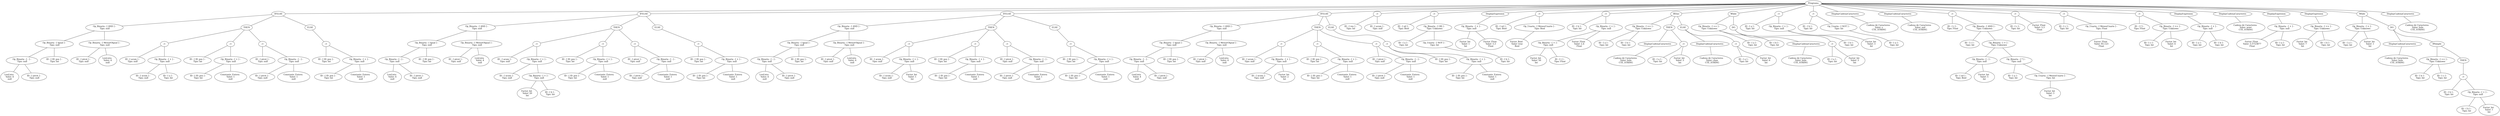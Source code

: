 graph G {nodo_programa[label="Programa"]
nodo_782530783[label="IFELSE"]
nodo_programa--nodo_782530783
nodo_1593005547[label=" Op_Binaria - [ AND ] - 
 Tipo: null"]
nodo_782530783--nodo_1593005547
nodo_929438790[label=" Op_Binaria - [ Igual ] - 
 Tipo: null"]
nodo_1593005547--nodo_929438790
nodo_1743228303[label=" Op_Binaria - [ - ] - 
 Tipo: null"]
nodo_929438790--nodo_1743228303
nodo_1787327276[label="LenLista  
 Valor: 4 
null"]
nodo_1743228303--nodo_1787327276
nodo_772816795[label=" ID - [ pivot ] - 
 Tipo: null"]
nodo_1743228303--nodo_772816795
nodo_689148467[label=" ID - [ ID_pos ] - 
 Tipo: Int"]
nodo_929438790--nodo_689148467
nodo_1917057387[label=" Op_Binaria - [ MenorOIgual ] - 
 Tipo: null"]
nodo_1593005547--nodo_1917057387
nodo_1543238940[label=" ID - [ pivot ] - 
 Tipo: null"]
nodo_1917057387--nodo_1543238940
nodo_1958274335[label="LenLista  
 Valor: 4 
null"]
nodo_1917057387--nodo_1958274335
nodo_7825307831[label="THEN"]
nodo_782530783--nodo_7825307831
nodo_1091527601[label=":="]
nodo_7825307831--nodo_1091527601
nodo_753549914[label=" ID - [ acum ] - 
 Tipo: null"]
nodo_1091527601--nodo_753549914
nodo_683475406[label=" Op_Binaria - [ + ] - 
 Tipo: null"]
nodo_1091527601--nodo_683475406
nodo_463374811[label=" ID - [ acum ] - 
 Tipo: null"]
nodo_683475406--nodo_463374811
nodo_529238743[label=" ID - [ a ] - 
 Tipo: Int"]
nodo_683475406--nodo_529238743
nodo_565601266[label=":="]
nodo_7825307831--nodo_565601266
nodo_1596988684[label=" ID - [ ID_pos ] - 
 Tipo: Int"]
nodo_565601266--nodo_1596988684
nodo_524534869[label=" Op_Binaria - [ + ] - 
 Tipo: null"]
nodo_565601266--nodo_524534869
nodo_1895581239[label=" ID - [ ID_pos ] - 
 Tipo: Int"]
nodo_524534869--nodo_1895581239
nodo_1648824873[label="Constante_Entera  
 Valor: 1 
null"]
nodo_524534869--nodo_1648824873
nodo_1036040976[label=":="]
nodo_7825307831--nodo_1036040976
nodo_1017164177[label=" ID - [ pivot ] - 
 Tipo: null"]
nodo_1036040976--nodo_1017164177
nodo_788497868[label=" Op_Binaria - [ - ] - 
 Tipo: null"]
nodo_1036040976--nodo_788497868
nodo_1953700960[label=" ID - [ pivot ] - 
 Tipo: null"]
nodo_788497868--nodo_1953700960
nodo_1280516549[label="Constante_Entera  
 Valor: 1 
null"]
nodo_788497868--nodo_1280516549
nodo_7825307832[label="ELSE"]
nodo_782530783--nodo_7825307832
nodo_1967533543[label=":="]
nodo_7825307832--nodo_1967533543
nodo_667223910[label=" ID - [ ID_pos ] - 
 Tipo: Int"]
nodo_1967533543--nodo_667223910
nodo_1262067682[label=" Op_Binaria - [ + ] - 
 Tipo: null"]
nodo_1967533543--nodo_1262067682
nodo_506581577[label=" ID - [ ID_pos ] - 
 Tipo: Int"]
nodo_1262067682--nodo_506581577
nodo_1524432253[label="Constante_Entera  
 Valor: 1 
null"]
nodo_1262067682--nodo_1524432253
nodo_1437417335[label="IFELSE"]
nodo_programa--nodo_1437417335
nodo_1382837423[label=" Op_Binaria - [ AND ] - 
 Tipo: null"]
nodo_1437417335--nodo_1382837423
nodo_1121931057[label=" Op_Binaria - [ Igual ] - 
 Tipo: null"]
nodo_1382837423--nodo_1121931057
nodo_2136306946[label=" Op_Binaria - [ - ] - 
 Tipo: null"]
nodo_1121931057--nodo_2136306946
nodo_1136634648[label="LenLista  
 Valor: 4 
null"]
nodo_2136306946--nodo_1136634648
nodo_1913106132[label=" ID - [ pivot ] - 
 Tipo: null"]
nodo_2136306946--nodo_1913106132
nodo_1251590498[label=" ID - [ ID_pos ] - 
 Tipo: Int"]
nodo_1121931057--nodo_1251590498
nodo_514871382[label=" Op_Binaria - [ MenorOIgual ] - 
 Tipo: null"]
nodo_1382837423--nodo_514871382
nodo_543805427[label=" ID - [ pivot ] - 
 Tipo: null"]
nodo_514871382--nodo_543805427
nodo_1868014628[label="LenLista  
 Valor: 4 
null"]
nodo_514871382--nodo_1868014628
nodo_14374173351[label="THEN"]
nodo_1437417335--nodo_14374173351
nodo_1799486077[label=":="]
nodo_14374173351--nodo_1799486077
nodo_2003772835[label=" ID - [ acum ] - 
 Tipo: null"]
nodo_1799486077--nodo_2003772835
nodo_429353706[label=" Op_Binaria - [ + ] - 
 Tipo: null"]
nodo_1799486077--nodo_429353706
nodo_1270057848[label=" ID - [ acum ] - 
 Tipo: null"]
nodo_429353706--nodo_1270057848
nodo_819229669[label=" Op_Binaria - [ + ] - 
 Tipo: null"]
nodo_429353706--nodo_819229669
nodo_93997657[label="Factor_Int  
 Valor: 20 
Int"]
nodo_819229669--nodo_93997657
nodo_159224358[label=" ID - [ b ] - 
 Tipo: Int"]
nodo_819229669--nodo_159224358
nodo_793055841[label=":="]
nodo_14374173351--nodo_793055841
nodo_554268695[label=" ID - [ ID_pos ] - 
 Tipo: Int"]
nodo_793055841--nodo_554268695
nodo_65771238[label=" Op_Binaria - [ + ] - 
 Tipo: null"]
nodo_793055841--nodo_65771238
nodo_1414800808[label=" ID - [ ID_pos ] - 
 Tipo: Int"]
nodo_65771238--nodo_1414800808
nodo_1392898905[label="Constante_Entera  
 Valor: 1 
null"]
nodo_65771238--nodo_1392898905
nodo_958853358[label=":="]
nodo_14374173351--nodo_958853358
nodo_1722097034[label=" ID - [ pivot ] - 
 Tipo: null"]
nodo_958853358--nodo_1722097034
nodo_329846163[label=" Op_Binaria - [ - ] - 
 Tipo: null"]
nodo_958853358--nodo_329846163
nodo_1867164548[label=" ID - [ pivot ] - 
 Tipo: null"]
nodo_329846163--nodo_1867164548
nodo_1634043651[label="Constante_Entera  
 Valor: 1 
null"]
nodo_329846163--nodo_1634043651
nodo_14374173352[label="ELSE"]
nodo_1437417335--nodo_14374173352
nodo_794992616[label=":="]
nodo_14374173352--nodo_794992616
nodo_1962727938[label=" ID - [ ID_pos ] - 
 Tipo: Int"]
nodo_794992616--nodo_1962727938
nodo_1322277266[label=" Op_Binaria - [ + ] - 
 Tipo: null"]
nodo_794992616--nodo_1322277266
nodo_54559444[label=" ID - [ ID_pos ] - 
 Tipo: Int"]
nodo_1322277266--nodo_54559444
nodo_946258059[label="Constante_Entera  
 Valor: 1 
null"]
nodo_1322277266--nodo_946258059
nodo_710422863[label="IFELSE"]
nodo_programa--nodo_710422863
nodo_1711862111[label=" Op_Binaria - [ AND ] - 
 Tipo: null"]
nodo_710422863--nodo_1711862111
nodo_1633261928[label=" Op_Binaria - [ Igual ] - 
 Tipo: null"]
nodo_1711862111--nodo_1633261928
nodo_1874165584[label=" Op_Binaria - [ - ] - 
 Tipo: null"]
nodo_1633261928--nodo_1874165584
nodo_67955104[label="LenLista  
 Valor: 4 
null"]
nodo_1874165584--nodo_67955104
nodo_623862391[label=" ID - [ pivot ] - 
 Tipo: null"]
nodo_1874165584--nodo_623862391
nodo_143670627[label=" ID - [ ID_pos ] - 
 Tipo: Int"]
nodo_1633261928--nodo_143670627
nodo_1276878046[label=" Op_Binaria - [ MenorOIgual ] - 
 Tipo: null"]
nodo_1711862111--nodo_1276878046
nodo_792280340[label=" ID - [ pivot ] - 
 Tipo: null"]
nodo_1276878046--nodo_792280340
nodo_1910234718[label="LenLista  
 Valor: 4 
null"]
nodo_1276878046--nodo_1910234718
nodo_7104228631[label="THEN"]
nodo_710422863--nodo_7104228631
nodo_2024381987[label=":="]
nodo_7104228631--nodo_2024381987
nodo_1757679748[label=" ID - [ acum ] - 
 Tipo: null"]
nodo_2024381987--nodo_1757679748
nodo_250827029[label=" Op_Binaria - [ + ] - 
 Tipo: null"]
nodo_2024381987--nodo_250827029
nodo_569722811[label=" ID - [ acum ] - 
 Tipo: null"]
nodo_250827029--nodo_569722811
nodo_1934268954[label="Factor_Int  
 Valor: 1 
Int"]
nodo_250827029--nodo_1934268954
nodo_353996064[label=":="]
nodo_7104228631--nodo_353996064
nodo_1561460535[label=" ID - [ ID_pos ] - 
 Tipo: Int"]
nodo_353996064--nodo_1561460535
nodo_1233024633[label=" Op_Binaria - [ + ] - 
 Tipo: null"]
nodo_353996064--nodo_1233024633
nodo_1119692914[label=" ID - [ ID_pos ] - 
 Tipo: Int"]
nodo_1233024633--nodo_1119692914
nodo_454352264[label="Constante_Entera  
 Valor: 1 
null"]
nodo_1233024633--nodo_454352264
nodo_1227776410[label=":="]
nodo_7104228631--nodo_1227776410
nodo_1935219576[label=" ID - [ pivot ] - 
 Tipo: null"]
nodo_1227776410--nodo_1935219576
nodo_1477198809[label=" Op_Binaria - [ - ] - 
 Tipo: null"]
nodo_1227776410--nodo_1477198809
nodo_1707683277[label=" ID - [ pivot ] - 
 Tipo: null"]
nodo_1477198809--nodo_1707683277
nodo_1607578207[label="Constante_Entera  
 Valor: 1 
null"]
nodo_1477198809--nodo_1607578207
nodo_7104228632[label="ELSE"]
nodo_710422863--nodo_7104228632
nodo_1684594694[label=":="]
nodo_7104228632--nodo_1684594694
nodo_1581282777[label=" ID - [ ID_pos ] - 
 Tipo: Int"]
nodo_1684594694--nodo_1581282777
nodo_1925946521[label=" Op_Binaria - [ + ] - 
 Tipo: null"]
nodo_1684594694--nodo_1925946521
nodo_542809045[label=" ID - [ ID_pos ] - 
 Tipo: Int"]
nodo_1925946521--nodo_542809045
nodo_51459848[label="Constante_Entera  
 Valor: 1 
null"]
nodo_1925946521--nodo_51459848
nodo_1587704846[label="IFELSE"]
nodo_programa--nodo_1587704846
nodo_1889735703[label=" Op_Binaria - [ AND ] - 
 Tipo: null"]
nodo_1587704846--nodo_1889735703
nodo_72596965[label=" Op_Binaria - [ Igual ] - 
 Tipo: null"]
nodo_1889735703--nodo_72596965
nodo_250639120[label=" Op_Binaria - [ - ] - 
 Tipo: null"]
nodo_72596965--nodo_250639120
nodo_1128228036[label="LenLista  
 Valor: 4 
null"]
nodo_250639120--nodo_1128228036
nodo_735363864[label=" ID - [ pivot ] - 
 Tipo: null"]
nodo_250639120--nodo_735363864
nodo_846331666[label=" ID - [ ID_pos ] - 
 Tipo: Int"]
nodo_72596965--nodo_846331666
nodo_1058304703[label=" Op_Binaria - [ MenorOIgual ] - 
 Tipo: null"]
nodo_1889735703--nodo_1058304703
nodo_129317085[label=" ID - [ pivot ] - 
 Tipo: null"]
nodo_1058304703--nodo_129317085
nodo_175437616[label="LenLista  
 Valor: 4 
null"]
nodo_1058304703--nodo_175437616
nodo_15877048461[label="THEN"]
nodo_1587704846--nodo_15877048461
nodo_935333891[label=":="]
nodo_15877048461--nodo_935333891
nodo_727522766[label=" ID - [ acum ] - 
 Tipo: null"]
nodo_935333891--nodo_727522766
nodo_92322728[label=" Op_Binaria - [ + ] - 
 Tipo: null"]
nodo_935333891--nodo_92322728
nodo_685773151[label=" ID - [ acum ] - 
 Tipo: null"]
nodo_92322728--nodo_685773151
nodo_617995944[label="Factor_Int  
 Valor: 2 
Int"]
nodo_92322728--nodo_617995944
nodo_530013256[label=":="]
nodo_15877048461--nodo_530013256
nodo_1558675737[label=" ID - [ ID_pos ] - 
 Tipo: Int"]
nodo_530013256--nodo_1558675737
nodo_1547320534[label=" Op_Binaria - [ + ] - 
 Tipo: null"]
nodo_530013256--nodo_1547320534
nodo_1954067687[label=" ID - [ ID_pos ] - 
 Tipo: Int"]
nodo_1547320534--nodo_1954067687
nodo_1370018620[label="Constante_Entera  
 Valor: 1 
null"]
nodo_1547320534--nodo_1370018620
nodo_833056601[label=":="]
nodo_15877048461--nodo_833056601
nodo_1022769463[label=" ID - [ pivot ] - 
 Tipo: null"]
nodo_833056601--nodo_1022769463
nodo_228097474[label=" Op_Binaria - [ - ] - 
 Tipo: null"]
nodo_833056601--nodo_228097474
nodo_440303230[label=" ID - [ pivot ] - 
 Tipo: null"]
nodo_228097474--nodo_440303230
nodo_283711431[label="Constante_Entera  
 Valor: 1 
null"]
nodo_228097474--nodo_283711431
nodo_15877048462[label="ELSE"]
nodo_1587704846--nodo_15877048462
nodo_500939628[label=":="]
nodo_15877048462--nodo_500939628
nodo_1399042936[label=" ID - [ ID_pos ] - 
 Tipo: Int"]
nodo_500939628--nodo_1399042936
nodo_986184420[label=" Op_Binaria - [ + ] - 
 Tipo: null"]
nodo_500939628--nodo_986184420
nodo_1648919892[label=" ID - [ ID_pos ] - 
 Tipo: Int"]
nodo_986184420--nodo_1648919892
nodo_570966698[label="Constante_Entera  
 Valor: 1 
null"]
nodo_986184420--nodo_570966698
nodo_1966687779[label=":="]
nodo_programa--nodo_1966687779
nodo_1824447968[label=" ID - [ res ] - 
 Tipo: Int"]
nodo_1966687779--nodo_1824447968
nodo_1772816969[label=" ID - [ acum ] - 
 Tipo: null"]
nodo_1966687779--nodo_1772816969
nodo_1940774755[label=":="]
nodo_programa--nodo_1940774755
nodo_1332695053[label=" ID - [ xd ] - 
 Tipo: Bool"]
nodo_1940774755--nodo_1332695053
nodo_334171610[label=" Op_Binaria - [ OR ] - 
 Tipo: Unknown"]
nodo_1940774755--nodo_334171610
nodo_2140399282[label=" ID - [ a ] - 
 Tipo: Int"]
nodo_334171610--nodo_2140399282
nodo_752639548[label=" Op_Unaria - [ NOT ] - 
 Tipo: Int"]
nodo_334171610--nodo_752639548
nodo_1523528914[label=" ID - [ b ] - 
 Tipo: Int"]
nodo_752639548--nodo_1523528914
nodo_1216435508[label="DisplayExpresion"]
nodo_programa--nodo_1216435508
nodo_1430969913[label=" Op_Binaria - [ + ] - 
 Tipo: null"]
nodo_1216435508--nodo_1430969913
nodo_1348930656[label="Factor_Int  
 Valor: 1 
Int"]
nodo_1430969913--nodo_1348930656
nodo_512005614[label="Factor_Float  
 Valor: 3.3 
Float"]
nodo_1430969913--nodo_512005614
nodo_423895102[label=":="]
nodo_programa--nodo_423895102
nodo_798119512[label=" ID - [ xd ] - 
 Tipo: Bool"]
nodo_423895102--nodo_798119512
nodo_444374622[label=" Op_Unaria - [ MenosUnario ] - 
 Tipo: Bool"]
nodo_423895102--nodo_444374622
nodo_552424520[label="Factor_Bool  
 Valor: true 
Bool"]
nodo_444374622--nodo_552424520
nodo_927124945[label=":="]
nodo_programa--nodo_927124945
nodo_903466903[label=" ID - [ b ] - 
 Tipo: Int"]
nodo_927124945--nodo_903466903
nodo_2068988043[label=" Op_Binaria - [ + ] - 
 Tipo: null"]
nodo_927124945--nodo_2068988043
nodo_1470551278[label=" Op_Binaria - [ + ] - 
 Tipo: null"]
nodo_2068988043--nodo_1470551278
nodo_1529806551[label="Factor_Int  
 Valor: 50 
Int"]
nodo_1470551278--nodo_1529806551
nodo_288075502[label=" ID - [ t ] - 
 Tipo: Float"]
nodo_1470551278--nodo_288075502
nodo_1876643067[label="Factor_Float  
 Valor: 2.4 
Float"]
nodo_2068988043--nodo_1876643067
nodo_1063634269[label="IfElse"]
nodo_programa--nodo_1063634269
nodo_177472675[label=" Op_Binaria - [ == ] - 
 Tipo: Unknown"]
nodo_1063634269--nodo_177472675
nodo_38527830[label=" ID - [ a ] - 
 Tipo: Int"]
nodo_177472675--nodo_38527830
nodo_1663784533[label=" ID - [ b ] - 
 Tipo: Int"]
nodo_177472675--nodo_1663784533
nodo_10636342691[label="THEN"]
nodo_1063634269--nodo_10636342691
nodo_731475045[label="DisplayCadenaCaracteres"]
nodo_10636342691--nodo_731475045
nodo_76636711[label="Cadena de Caracteres  
 Valor: hola 
CTE_STRING"]
nodo_731475045--nodo_76636711
nodo_1328878202[label=":="]
nodo_10636342691--nodo_1328878202
nodo_827045248[label=" ID - [ a ] - 
 Tipo: Int"]
nodo_1328878202--nodo_827045248
nodo_1981115155[label="Factor_Int  
 Valor: 3 
Int"]
nodo_1328878202--nodo_1981115155
nodo_10636342692[label="ELSE"]
nodo_1063634269--nodo_10636342692
nodo_1697560099[label="DisplayCadenaCaracteres"]
nodo_10636342692--nodo_1697560099
nodo_206964071[label="Cadena de Caracteres  
 Valor: chau 
CTE_STRING"]
nodo_1697560099--nodo_206964071
nodo_1478798049[label=":="]
nodo_10636342692--nodo_1478798049
nodo_2005456397[label=" ID - [ a ] - 
 Tipo: Int"]
nodo_1478798049--nodo_2005456397
nodo_87299239[label="Factor_Int  
 Valor: 6 
Int"]
nodo_1478798049--nodo_87299239
nodo_360716977[label="While"]
nodo_programa--nodo_360716977
nodo_2001771346[label=" Op_Binaria - [ == ] - 
 Tipo: Unknown"]
nodo_360716977--nodo_2001771346
nodo_795534140[label=" ID - [ a ] - 
 Tipo: Int"]
nodo_2001771346--nodo_795534140
nodo_173955930[label=" ID - [ b ] - 
 Tipo: Int"]
nodo_2001771346--nodo_173955930
nodo_3607169771[label="DO"]
nodo_360716977--nodo_3607169771
nodo_1720641480[label="DisplayCadenaCaracteres"]
nodo_3607169771--nodo_1720641480
nodo_2022113921[label="Cadena de Caracteres  
 Valor: hola 
CTE_STRING"]
nodo_1720641480--nodo_2022113921
nodo_1719244583[label=":="]
nodo_3607169771--nodo_1719244583
nodo_336351140[label=" ID - [ a ] - 
 Tipo: Int"]
nodo_1719244583--nodo_336351140
nodo_512072486[label="Factor_Int  
 Valor: 3 
Int"]
nodo_1719244583--nodo_512072486
nodo_157631873[label=":="]
nodo_programa--nodo_157631873
nodo_684531071[label=" ID - [ a ] - 
 Tipo: Int"]
nodo_157631873--nodo_684531071
nodo_472224038[label=" Op_Binaria - [ + ] - 
 Tipo: null"]
nodo_157631873--nodo_472224038
nodo_69275502[label=" ID - [ b ] - 
 Tipo: Int"]
nodo_472224038--nodo_69275502
nodo_911210599[label="Factor_Int  
 Valor: 3 
Int"]
nodo_472224038--nodo_911210599
nodo_2095724964[label=":="]
nodo_programa--nodo_2095724964
nodo_432316117[label=" ID - [ b ] - 
 Tipo: Int"]
nodo_2095724964--nodo_432316117
nodo_1291201981[label=" Op_Unaria - [ NOT ] - 
 Tipo: Int"]
nodo_2095724964--nodo_1291201981
nodo_87257532[label=" ID - [ a ] - 
 Tipo: Int"]
nodo_1291201981--nodo_87257532
nodo_1593848565[label="DisplayCadenaCaracteres"]
nodo_programa--nodo_1593848565
nodo_1503069286[label="Cadena de Caracteres  
 Valor: s 
CTE_STRING"]
nodo_1593848565--nodo_1503069286
nodo_1101006392[label="DisplayCadenaCaracteres"]
nodo_programa--nodo_1101006392
nodo_789578143[label="Cadena de Caracteres  
 Valor: asd 
CTE_STRING"]
nodo_1101006392--nodo_789578143
nodo_773005295[label=":="]
nodo_programa--nodo_773005295
nodo_1870055399[label=" ID - [ r ] - 
 Tipo: Float"]
nodo_773005295--nodo_1870055399
nodo_1612043523[label=" Op_Binaria - [ AND ] - 
 Tipo: Unknown"]
nodo_773005295--nodo_1612043523
nodo_1011236980[label=" ID - [ c ] - 
 Tipo: Int"]
nodo_1612043523--nodo_1011236980
nodo_1157707660[label=" Op_Binaria - [ > ] - 
 Tipo: Unknown"]
nodo_1612043523--nodo_1157707660
nodo_831125854[label=" Op_Binaria - [ - ] - 
 Tipo: null"]
nodo_1157707660--nodo_831125854
nodo_290220353[label=" ID - [ xd ] - 
 Tipo: Bool"]
nodo_831125854--nodo_290220353
nodo_1325757959[label="Factor_Int  
 Valor: 5 
Int"]
nodo_831125854--nodo_1325757959
nodo_381361776[label=" Op_Binaria - [ * ] - 
 Tipo: null"]
nodo_1157707660--nodo_381361776
nodo_240461849[label=" ID - [ a ] - 
 Tipo: Int"]
nodo_381361776--nodo_240461849
nodo_1919613812[label=" Op_Unaria - [ MenosUnario ] - 
 Tipo: Int"]
nodo_381361776--nodo_1919613812
nodo_10394695[label="Factor_Int  
 Valor: 3 
Int"]
nodo_1919613812--nodo_10394695
nodo_476029108[label=":="]
nodo_programa--nodo_476029108
nodo_1383714538[label=" ID - [ c ] - 
 Tipo: Int"]
nodo_476029108--nodo_1383714538
nodo_1353597050[label="Factor_Float  
 Valor: 3.3 
Float"]
nodo_476029108--nodo_1353597050
nodo_1190749000[label=":="]
nodo_programa--nodo_1190749000
nodo_866927863[label=" ID - [ c ] - 
 Tipo: Int"]
nodo_1190749000--nodo_866927863
nodo_1685475884[label=" Op_Unaria - [ MenosUnario ] - 
 Tipo: Float"]
nodo_1190749000--nodo_1685475884
nodo_1387058161[label="Factor_Float  
 Valor: 45.123 
Float"]
nodo_1685475884--nodo_1387058161
nodo_1209680594[label=":="]
nodo_programa--nodo_1209680594
nodo_471836644[label=" ID - [ f ] - 
 Tipo: Float"]
nodo_1209680594--nodo_471836644
nodo_1165265431[label=" Op_Binaria - [ >= ] - 
 Tipo: Unknown"]
nodo_1209680594--nodo_1165265431
nodo_658649379[label=" ID - [ c ] - 
 Tipo: Int"]
nodo_1165265431--nodo_658649379
nodo_323308897[label="Factor_Int  
 Valor: 4 
Int"]
nodo_1165265431--nodo_323308897
nodo_1008929070[label="DisplayExpresion"]
nodo_programa--nodo_1008929070
nodo_641061864[label=" Op_Binaria - [ + ] - 
 Tipo: null"]
nodo_1008929070--nodo_641061864
nodo_2120727003[label=" ID - [ a ] - 
 Tipo: Int"]
nodo_641061864--nodo_2120727003
nodo_1206967603[label=" ID - [ b ] - 
 Tipo: Int"]
nodo_641061864--nodo_1206967603
nodo_2143929872[label="DisplayCadenaCaracteres"]
nodo_programa--nodo_2143929872
nodo_1167000191[label="Cadena de Caracteres  
 Valor: aewr 
CTE_STRING"]
nodo_2143929872--nodo_1167000191
nodo_590676926[label="DisplayExpresion"]
nodo_programa--nodo_590676926
nodo_318615223[label=" Op_Binaria - [ + ] - 
 Tipo: null"]
nodo_590676926--nodo_318615223
nodo_1049728415[label="Factor_Float  
 Valor: 5.5723877 
Float"]
nodo_318615223--nodo_1049728415
nodo_917744438[label=" ID - [ a ] - 
 Tipo: Int"]
nodo_318615223--nodo_917744438
nodo_1320156706[label="DisplayExpresion"]
nodo_programa--nodo_1320156706
nodo_1166814686[label=" Op_Binaria - [ <= ] - 
 Tipo: Unknown"]
nodo_1320156706--nodo_1166814686
nodo_297420586[label="Factor_Int  
 Valor: 7 
Int"]
nodo_1166814686--nodo_297420586
nodo_981185584[label=" ID - [ b ] - 
 Tipo: Int"]
nodo_1166814686--nodo_981185584
nodo_865630191[label="While"]
nodo_programa--nodo_865630191
nodo_1309978154[label=" Op_Binaria - [ > ] - 
 Tipo: Unknown"]
nodo_865630191--nodo_1309978154
nodo_233792458[label=" ID - [ a ] - 
 Tipo: Int"]
nodo_1309978154--nodo_233792458
nodo_1792187507[label="Factor_Int  
 Valor: 1 
Int"]
nodo_1309978154--nodo_1792187507
nodo_8656301911[label="DO"]
nodo_865630191--nodo_8656301911
nodo_2138773284[label="DisplayCadenaCaracteres"]
nodo_8656301911--nodo_2138773284
nodo_1495112378[label="Cadena de Caracteres  
 Valor: hola 
CTE_STRING"]
nodo_2138773284--nodo_1495112378
nodo_887853224[label="IfSimple"]
nodo_8656301911--nodo_887853224
nodo_473787208[label=" Op_Binaria - [ == ] - 
 Tipo: Unknown"]
nodo_887853224--nodo_473787208
nodo_159177266[label=" ID - [ b ] - 
 Tipo: Int"]
nodo_473787208--nodo_159177266
nodo_2008284778[label=" ID - [ c ] - 
 Tipo: Int"]
nodo_473787208--nodo_2008284778
nodo_8878532241[label="THEN"]
nodo_887853224--nodo_8878532241
nodo_1260573309[label=":="]
nodo_8878532241--nodo_1260573309
nodo_147322514[label=" ID - [ b ] - 
 Tipo: Int"]
nodo_1260573309--nodo_147322514
nodo_1009944984[label=" Op_Binaria - [ + ] - 
 Tipo: null"]
nodo_1260573309--nodo_1009944984
nodo_995659228[label=" ID - [ b ] - 
 Tipo: Int"]
nodo_1009944984--nodo_995659228
nodo_1419406799[label="Factor_Int  
 Valor: 1 
Int"]
nodo_1009944984--nodo_1419406799
nodo_466507341[label="DisplayCadenaCaracteres"]
nodo_programa--nodo_466507341
nodo_1770406121[label="Cadena de Caracteres  
 Valor: hola 
CTE_STRING"]
nodo_466507341--nodo_1770406121
}
